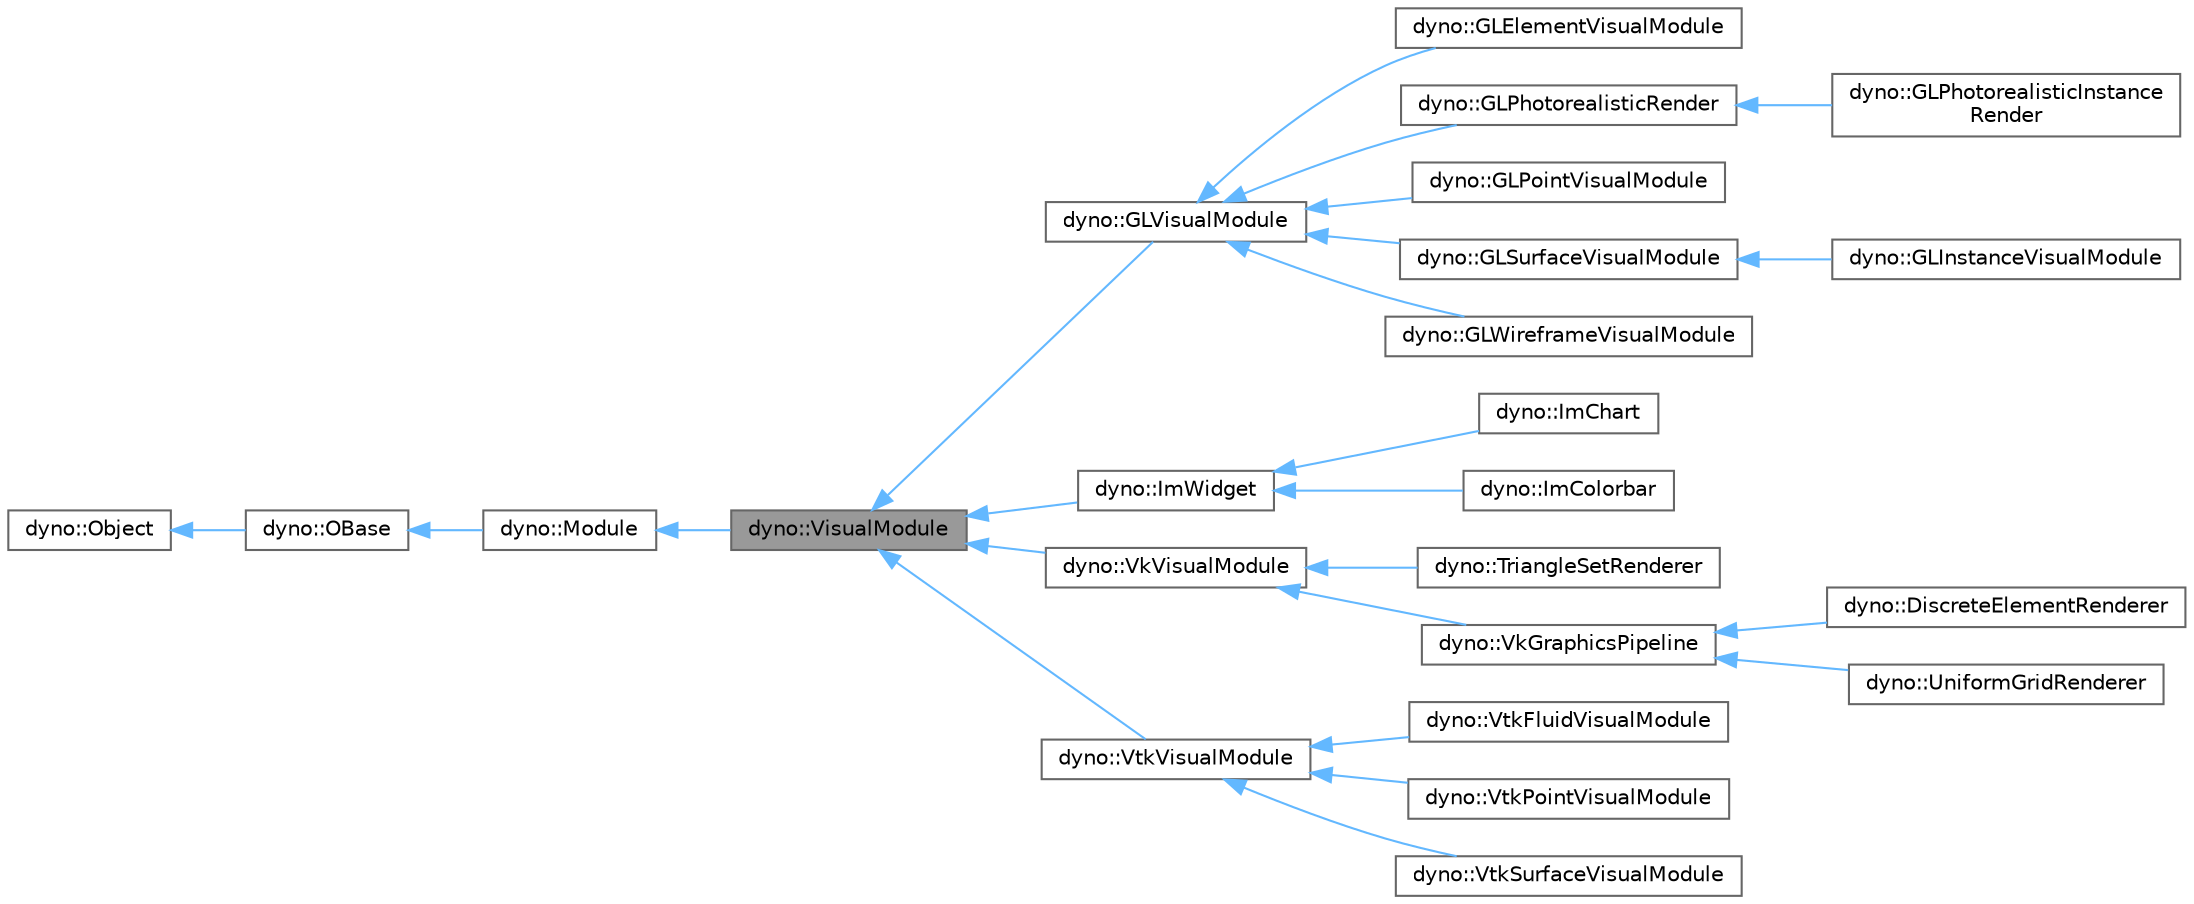 digraph "dyno::VisualModule"
{
 // LATEX_PDF_SIZE
  bgcolor="transparent";
  edge [fontname=Helvetica,fontsize=10,labelfontname=Helvetica,labelfontsize=10];
  node [fontname=Helvetica,fontsize=10,shape=box,height=0.2,width=0.4];
  rankdir="LR";
  Node1 [id="Node000001",label="dyno::VisualModule",height=0.2,width=0.4,color="gray40", fillcolor="grey60", style="filled", fontcolor="black",tooltip=" "];
  Node2 -> Node1 [id="edge1_Node000001_Node000002",dir="back",color="steelblue1",style="solid",tooltip=" "];
  Node2 [id="Node000002",label="dyno::Module",height=0.2,width=0.4,color="gray40", fillcolor="white", style="filled",URL="$classdyno_1_1_module.html",tooltip=" "];
  Node3 -> Node2 [id="edge2_Node000002_Node000003",dir="back",color="steelblue1",style="solid",tooltip=" "];
  Node3 [id="Node000003",label="dyno::OBase",height=0.2,width=0.4,color="gray40", fillcolor="white", style="filled",URL="$classdyno_1_1_o_base.html",tooltip=" "];
  Node4 -> Node3 [id="edge3_Node000003_Node000004",dir="back",color="steelblue1",style="solid",tooltip=" "];
  Node4 [id="Node000004",label="dyno::Object",height=0.2,width=0.4,color="gray40", fillcolor="white", style="filled",URL="$classdyno_1_1_object.html",tooltip=" "];
  Node1 -> Node5 [id="edge4_Node000001_Node000005",dir="back",color="steelblue1",style="solid",tooltip=" "];
  Node5 [id="Node000005",label="dyno::GLVisualModule",height=0.2,width=0.4,color="gray40", fillcolor="white", style="filled",URL="$classdyno_1_1_g_l_visual_module.html",tooltip=" "];
  Node5 -> Node6 [id="edge5_Node000005_Node000006",dir="back",color="steelblue1",style="solid",tooltip=" "];
  Node6 [id="Node000006",label="dyno::GLElementVisualModule",height=0.2,width=0.4,color="gray40", fillcolor="white", style="filled",URL="$classdyno_1_1_g_l_element_visual_module.html",tooltip=" "];
  Node5 -> Node7 [id="edge6_Node000005_Node000007",dir="back",color="steelblue1",style="solid",tooltip=" "];
  Node7 [id="Node000007",label="dyno::GLPhotorealisticRender",height=0.2,width=0.4,color="gray40", fillcolor="white", style="filled",URL="$classdyno_1_1_g_l_photorealistic_render.html",tooltip=" "];
  Node7 -> Node8 [id="edge7_Node000007_Node000008",dir="back",color="steelblue1",style="solid",tooltip=" "];
  Node8 [id="Node000008",label="dyno::GLPhotorealisticInstance\lRender",height=0.2,width=0.4,color="gray40", fillcolor="white", style="filled",URL="$classdyno_1_1_g_l_photorealistic_instance_render.html",tooltip=" "];
  Node5 -> Node9 [id="edge8_Node000005_Node000009",dir="back",color="steelblue1",style="solid",tooltip=" "];
  Node9 [id="Node000009",label="dyno::GLPointVisualModule",height=0.2,width=0.4,color="gray40", fillcolor="white", style="filled",URL="$classdyno_1_1_g_l_point_visual_module.html",tooltip=" "];
  Node5 -> Node10 [id="edge9_Node000005_Node000010",dir="back",color="steelblue1",style="solid",tooltip=" "];
  Node10 [id="Node000010",label="dyno::GLSurfaceVisualModule",height=0.2,width=0.4,color="gray40", fillcolor="white", style="filled",URL="$classdyno_1_1_g_l_surface_visual_module.html",tooltip=" "];
  Node10 -> Node11 [id="edge10_Node000010_Node000011",dir="back",color="steelblue1",style="solid",tooltip=" "];
  Node11 [id="Node000011",label="dyno::GLInstanceVisualModule",height=0.2,width=0.4,color="gray40", fillcolor="white", style="filled",URL="$classdyno_1_1_g_l_instance_visual_module.html",tooltip=" "];
  Node5 -> Node12 [id="edge11_Node000005_Node000012",dir="back",color="steelblue1",style="solid",tooltip=" "];
  Node12 [id="Node000012",label="dyno::GLWireframeVisualModule",height=0.2,width=0.4,color="gray40", fillcolor="white", style="filled",URL="$classdyno_1_1_g_l_wireframe_visual_module.html",tooltip=" "];
  Node1 -> Node13 [id="edge12_Node000001_Node000013",dir="back",color="steelblue1",style="solid",tooltip=" "];
  Node13 [id="Node000013",label="dyno::ImWidget",height=0.2,width=0.4,color="gray40", fillcolor="white", style="filled",URL="$classdyno_1_1_im_widget.html",tooltip=" "];
  Node13 -> Node14 [id="edge13_Node000013_Node000014",dir="back",color="steelblue1",style="solid",tooltip=" "];
  Node14 [id="Node000014",label="dyno::ImChart",height=0.2,width=0.4,color="gray40", fillcolor="white", style="filled",URL="$classdyno_1_1_im_chart.html",tooltip=" "];
  Node13 -> Node15 [id="edge14_Node000013_Node000015",dir="back",color="steelblue1",style="solid",tooltip=" "];
  Node15 [id="Node000015",label="dyno::ImColorbar",height=0.2,width=0.4,color="gray40", fillcolor="white", style="filled",URL="$classdyno_1_1_im_colorbar.html",tooltip=" "];
  Node1 -> Node16 [id="edge15_Node000001_Node000016",dir="back",color="steelblue1",style="solid",tooltip=" "];
  Node16 [id="Node000016",label="dyno::VkVisualModule",height=0.2,width=0.4,color="gray40", fillcolor="white", style="filled",URL="$classdyno_1_1_vk_visual_module.html",tooltip=" "];
  Node16 -> Node17 [id="edge16_Node000016_Node000017",dir="back",color="steelblue1",style="solid",tooltip=" "];
  Node17 [id="Node000017",label="dyno::TriangleSetRenderer",height=0.2,width=0.4,color="gray40", fillcolor="white", style="filled",URL="$classdyno_1_1_triangle_set_renderer.html",tooltip=" "];
  Node16 -> Node18 [id="edge17_Node000016_Node000018",dir="back",color="steelblue1",style="solid",tooltip=" "];
  Node18 [id="Node000018",label="dyno::VkGraphicsPipeline",height=0.2,width=0.4,color="gray40", fillcolor="white", style="filled",URL="$classdyno_1_1_vk_graphics_pipeline.html",tooltip=" "];
  Node18 -> Node19 [id="edge18_Node000018_Node000019",dir="back",color="steelblue1",style="solid",tooltip=" "];
  Node19 [id="Node000019",label="dyno::DiscreteElementRenderer",height=0.2,width=0.4,color="gray40", fillcolor="white", style="filled",URL="$classdyno_1_1_discrete_element_renderer.html",tooltip=" "];
  Node18 -> Node20 [id="edge19_Node000018_Node000020",dir="back",color="steelblue1",style="solid",tooltip=" "];
  Node20 [id="Node000020",label="dyno::UniformGridRenderer",height=0.2,width=0.4,color="gray40", fillcolor="white", style="filled",URL="$classdyno_1_1_uniform_grid_renderer.html",tooltip=" "];
  Node1 -> Node21 [id="edge20_Node000001_Node000021",dir="back",color="steelblue1",style="solid",tooltip=" "];
  Node21 [id="Node000021",label="dyno::VtkVisualModule",height=0.2,width=0.4,color="gray40", fillcolor="white", style="filled",URL="$classdyno_1_1_vtk_visual_module.html",tooltip=" "];
  Node21 -> Node22 [id="edge21_Node000021_Node000022",dir="back",color="steelblue1",style="solid",tooltip=" "];
  Node22 [id="Node000022",label="dyno::VtkFluidVisualModule",height=0.2,width=0.4,color="gray40", fillcolor="white", style="filled",URL="$classdyno_1_1_vtk_fluid_visual_module.html",tooltip=" "];
  Node21 -> Node23 [id="edge22_Node000021_Node000023",dir="back",color="steelblue1",style="solid",tooltip=" "];
  Node23 [id="Node000023",label="dyno::VtkPointVisualModule",height=0.2,width=0.4,color="gray40", fillcolor="white", style="filled",URL="$classdyno_1_1_vtk_point_visual_module.html",tooltip=" "];
  Node21 -> Node24 [id="edge23_Node000021_Node000024",dir="back",color="steelblue1",style="solid",tooltip=" "];
  Node24 [id="Node000024",label="dyno::VtkSurfaceVisualModule",height=0.2,width=0.4,color="gray40", fillcolor="white", style="filled",URL="$classdyno_1_1_vtk_surface_visual_module.html",tooltip=" "];
}
